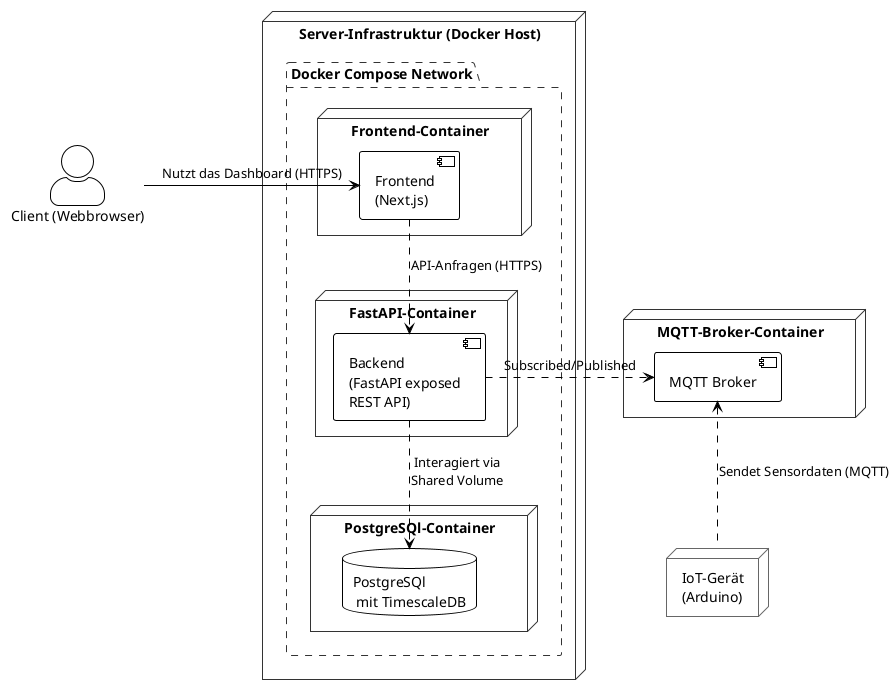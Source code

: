 @startuml
' --- Styling ---
!theme plain
skinparam shadowing false
skinparam actorStyle awesome
skinparam rectangle {
    borderRadius 5
}
skinparam database {
    borderRadius 5
}
skinparam component {
    borderRadius 5
}
skinparam node {
    borderColor #666666
}
' Styling für das Netzwerk-Paket
skinparam package {
    borderColor #333333
    borderStyle dashed
}

' --- Akteure ---
actor "Client (Webbrowser)" as User
node "IoT-Gerät\n(Arduino)" as Device
node "MQTT-Broker-Container" as MqttBrokerContainer {
component "MQTT Broker" as MqttBroker
}

' --- Deployment-Knoten ---
node "Server-Infrastruktur (Docker Host)" as Server {
    ' Dieses Paket repräsentiert die logische Grenze des Docker Compose Netzwerks
    package "Docker Compose Network" as DockerNetwork {
        node "Frontend-Container" as FrontendContainer {
            component "Frontend\n(Next.js)" as Frontend
        }
        node "FastAPI-Container" as FastAPIContainer {
            component "Backend\n(FastAPI exposed\nREST API)" as Backend
        }
        node "PostgreSQl-Container" as PostgresContainer {
           database "PostgreSQl \n mit TimescaleDB" as Postgres
        }

    }
}

' --- Beziehungen und Datenflüsse ---
' Externe Kommunikation zu den exponierten Ports der Container
User -right-> Frontend : Nutzt das Dashboard (HTTPS)
Device .up.> MqttBroker: Sendet Sensordaten (MQTT)

' Interne Kommunikation innerhalb des Docker-Netzwerks
Frontend .down.> Backend : API-Anfragen (HTTPS)
Backend .right.> MqttBroker : Subscribed/Published

' Spezielle Interaktion via Shared Volume, keine Netzwerkkommunikation
Backend ..> Postgres : "Interagiert via\nShared Volume"

@enduml
